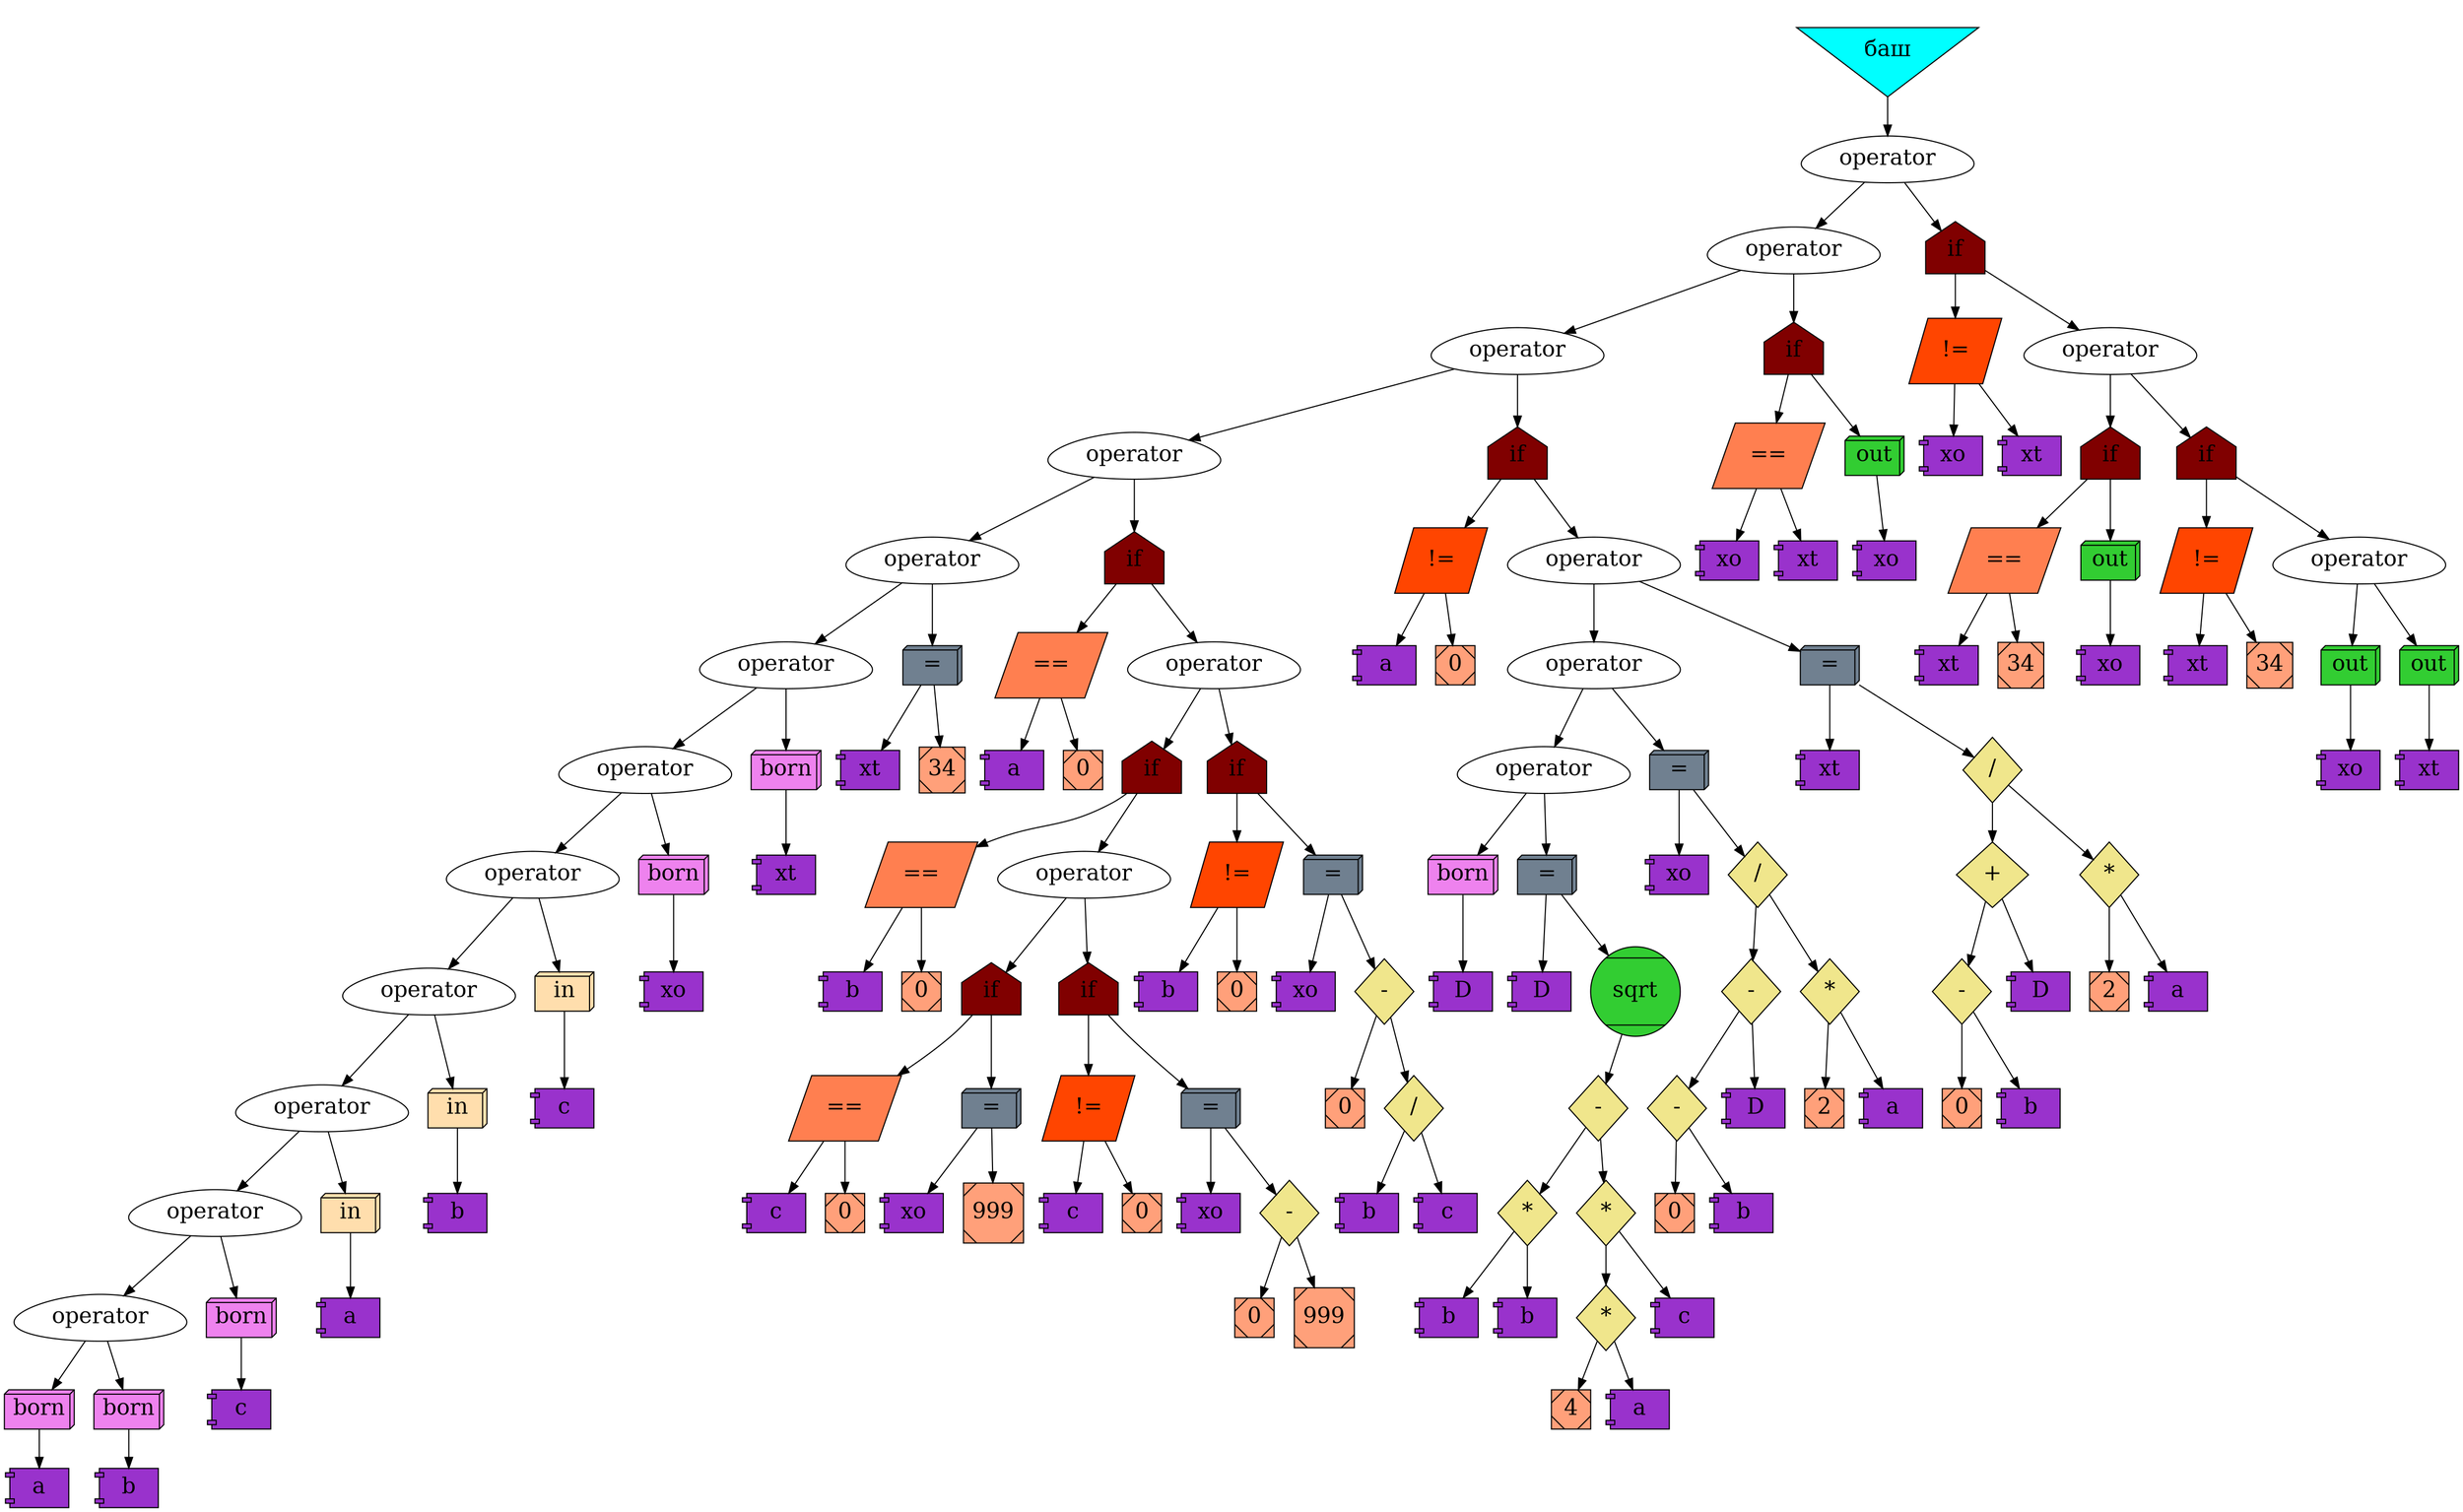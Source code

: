 digraph {
	node[color = "#000000", fontsize = 20];
	edge[color = "#000000", fontsize = 20];
		hey0[label = "баш", shape = "invtriangle", color="#000000", style="filled", fillcolor = "#00FFFF"];
		hey0->hey1;
		hey1[label = "operator", shape = "egg", color="#000000", style="filled", fillcolor = "#FFFFFF"];
		hey1->hey2;
		hey2[label = "operator", shape = "egg", color="#000000", style="filled", fillcolor = "#FFFFFF"];
		hey2->hey3;
		hey3[label = "operator", shape = "egg", color="#000000", style="filled", fillcolor = "#FFFFFF"];
		hey3->hey4;
		hey4[label = "operator", shape = "egg", color="#000000", style="filled", fillcolor = "#FFFFFF"];
		hey4->hey5;
		hey5[label = "operator", shape = "egg", color="#000000", style="filled", fillcolor = "#FFFFFF"];
		hey5->hey6;
		hey6[label = "operator", shape = "egg", color="#000000", style="filled", fillcolor = "#FFFFFF"];
		hey6->hey7;
		hey7[label = "operator", shape = "egg", color="#000000", style="filled", fillcolor = "#FFFFFF"];
		hey7->hey8;
		hey8[label = "operator", shape = "egg", color="#000000", style="filled", fillcolor = "#FFFFFF"];
		hey8->hey9;
		hey9[label = "operator", shape = "egg", color="#000000", style="filled", fillcolor = "#FFFFFF"];
		hey9->hey10;
		hey10[label = "operator", shape = "egg", color="#000000", style="filled", fillcolor = "#FFFFFF"];
		hey10->hey11;
		hey11[label = "operator", shape = "egg", color="#000000", style="filled", fillcolor = "#FFFFFF"];
		hey11->hey12;
		hey12[label = "operator", shape = "egg", color="#000000", style="filled", fillcolor = "#FFFFFF"];
		hey12->hey13;
		hey13[label = "born", shape = "box3d", color="#000000", style="filled", fillcolor = "#EE82EE"];
		hey13->hey14;
		hey14[label = "a", shape = "component", color="#000000", style="filled", fillcolor = "#9932CC"];
		hey12->hey15;
		hey15[label = "born", shape = "box3d", color="#000000", style="filled", fillcolor = "#EE82EE"];
		hey15->hey16;
		hey16[label = "b", shape = "component", color="#000000", style="filled", fillcolor = "#9932CC"];
		hey11->hey17;
		hey17[label = "born", shape = "box3d", color="#000000", style="filled", fillcolor = "#EE82EE"];
		hey17->hey18;
		hey18[label = "c", shape = "component", color="#000000", style="filled", fillcolor = "#9932CC"];
		hey10->hey19;
		hey19[label = "in", shape = "box3d", color="#000000", style="filled", fillcolor = "#FFDEAD"];
		hey19->hey20;
		hey20[label = "a", shape = "component", color="#000000", style="filled", fillcolor = "#9932CC"];
		hey9->hey21;
		hey21[label = "in", shape = "box3d", color="#000000", style="filled", fillcolor = "#FFDEAD"];
		hey21->hey22;
		hey22[label = "b", shape = "component", color="#000000", style="filled", fillcolor = "#9932CC"];
		hey8->hey23;
		hey23[label = "in", shape = "box3d", color="#000000", style="filled", fillcolor = "#FFDEAD"];
		hey23->hey24;
		hey24[label = "c", shape = "component", color="#000000", style="filled", fillcolor = "#9932CC"];
		hey7->hey25;
		hey25[label = "born", shape = "box3d", color="#000000", style="filled", fillcolor = "#EE82EE"];
		hey25->hey26;
		hey26[label = "xo", shape = "component", color="#000000", style="filled", fillcolor = "#9932CC"];
		hey6->hey27;
		hey27[label = "born", shape = "box3d", color="#000000", style="filled", fillcolor = "#EE82EE"];
		hey27->hey28;
		hey28[label = "xt", shape = "component", color="#000000", style="filled", fillcolor = "#9932CC"];
		hey5->hey29;
		hey29[label = "=", shape = "box3d", color="#000000", style="filled", fillcolor = "#708090"];
		hey29->hey30;
		hey30[label = "xt", shape = "component", color="#000000", style="filled", fillcolor = "#9932CC"];
		hey29->hey31;
		hey31[label = "34", shape = "Msquare", color="#000000", style="filled", fillcolor = "#FFA07A"];
		hey4->hey32;
		hey32[label = "if", shape = "house", color="#000000", style="filled", fillcolor = "#800000"];
		hey32->hey33;
		hey33[label = "==", shape = "parallelogram", color="#000000", style="filled", fillcolor = "#FF7F50"];
		hey33->hey34;
		hey34[label = "a", shape = "component", color="#000000", style="filled", fillcolor = "#9932CC"];
		hey33->hey35;
		hey35[label = "0", shape = "Msquare", color="#000000", style="filled", fillcolor = "#FFA07A"];
		hey32->hey36;
		hey36[label = "operator", shape = "egg", color="#000000", style="filled", fillcolor = "#FFFFFF"];
		hey36->hey37;
		hey37[label = "if", shape = "house", color="#000000", style="filled", fillcolor = "#800000"];
		hey37->hey38;
		hey38[label = "==", shape = "parallelogram", color="#000000", style="filled", fillcolor = "#FF7F50"];
		hey38->hey39;
		hey39[label = "b", shape = "component", color="#000000", style="filled", fillcolor = "#9932CC"];
		hey38->hey40;
		hey40[label = "0", shape = "Msquare", color="#000000", style="filled", fillcolor = "#FFA07A"];
		hey37->hey41;
		hey41[label = "operator", shape = "egg", color="#000000", style="filled", fillcolor = "#FFFFFF"];
		hey41->hey42;
		hey42[label = "if", shape = "house", color="#000000", style="filled", fillcolor = "#800000"];
		hey42->hey43;
		hey43[label = "==", shape = "parallelogram", color="#000000", style="filled", fillcolor = "#FF7F50"];
		hey43->hey44;
		hey44[label = "c", shape = "component", color="#000000", style="filled", fillcolor = "#9932CC"];
		hey43->hey45;
		hey45[label = "0", shape = "Msquare", color="#000000", style="filled", fillcolor = "#FFA07A"];
		hey42->hey46;
		hey46[label = "=", shape = "box3d", color="#000000", style="filled", fillcolor = "#708090"];
		hey46->hey47;
		hey47[label = "xo", shape = "component", color="#000000", style="filled", fillcolor = "#9932CC"];
		hey46->hey48;
		hey48[label = "999", shape = "Msquare", color="#000000", style="filled", fillcolor = "#FFA07A"];
		hey41->hey49;
		hey49[label = "if", shape = "house", color="#000000", style="filled", fillcolor = "#800000"];
		hey49->hey50;
		hey50[label = "!=", shape = "parallelogram", color="#000000", style="filled", fillcolor = "#FF4500"];
		hey50->hey51;
		hey51[label = "c", shape = "component", color="#000000", style="filled", fillcolor = "#9932CC"];
		hey50->hey52;
		hey52[label = "0", shape = "Msquare", color="#000000", style="filled", fillcolor = "#FFA07A"];
		hey49->hey53;
		hey53[label = "=", shape = "box3d", color="#000000", style="filled", fillcolor = "#708090"];
		hey53->hey54;
		hey54[label = "xo", shape = "component", color="#000000", style="filled", fillcolor = "#9932CC"];
		hey53->hey55;
		hey55[label = "-", shape = "diamond", color="#000000", style="filled", fillcolor = "#F0E68C"];
		hey55->hey56;
		hey56[label = "0", shape = "Msquare", color="#000000", style="filled", fillcolor = "#FFA07A"];
		hey55->hey57;
		hey57[label = "999", shape = "Msquare", color="#000000", style="filled", fillcolor = "#FFA07A"];
		hey36->hey58;
		hey58[label = "if", shape = "house", color="#000000", style="filled", fillcolor = "#800000"];
		hey58->hey59;
		hey59[label = "!=", shape = "parallelogram", color="#000000", style="filled", fillcolor = "#FF4500"];
		hey59->hey60;
		hey60[label = "b", shape = "component", color="#000000", style="filled", fillcolor = "#9932CC"];
		hey59->hey61;
		hey61[label = "0", shape = "Msquare", color="#000000", style="filled", fillcolor = "#FFA07A"];
		hey58->hey62;
		hey62[label = "=", shape = "box3d", color="#000000", style="filled", fillcolor = "#708090"];
		hey62->hey63;
		hey63[label = "xo", shape = "component", color="#000000", style="filled", fillcolor = "#9932CC"];
		hey62->hey64;
		hey64[label = "-", shape = "diamond", color="#000000", style="filled", fillcolor = "#F0E68C"];
		hey64->hey65;
		hey65[label = "0", shape = "Msquare", color="#000000", style="filled", fillcolor = "#FFA07A"];
		hey64->hey66;
		hey66[label = "/", shape = "diamond", color="#000000", style="filled", fillcolor = "#F0E68C"];
		hey66->hey67;
		hey67[label = "b", shape = "component", color="#000000", style="filled", fillcolor = "#9932CC"];
		hey66->hey68;
		hey68[label = "c", shape = "component", color="#000000", style="filled", fillcolor = "#9932CC"];
		hey3->hey69;
		hey69[label = "if", shape = "house", color="#000000", style="filled", fillcolor = "#800000"];
		hey69->hey70;
		hey70[label = "!=", shape = "parallelogram", color="#000000", style="filled", fillcolor = "#FF4500"];
		hey70->hey71;
		hey71[label = "a", shape = "component", color="#000000", style="filled", fillcolor = "#9932CC"];
		hey70->hey72;
		hey72[label = "0", shape = "Msquare", color="#000000", style="filled", fillcolor = "#FFA07A"];
		hey69->hey73;
		hey73[label = "operator", shape = "egg", color="#000000", style="filled", fillcolor = "#FFFFFF"];
		hey73->hey74;
		hey74[label = "operator", shape = "egg", color="#000000", style="filled", fillcolor = "#FFFFFF"];
		hey74->hey75;
		hey75[label = "operator", shape = "egg", color="#000000", style="filled", fillcolor = "#FFFFFF"];
		hey75->hey76;
		hey76[label = "born", shape = "box3d", color="#000000", style="filled", fillcolor = "#EE82EE"];
		hey76->hey77;
		hey77[label = "D", shape = "component", color="#000000", style="filled", fillcolor = "#9932CC"];
		hey75->hey78;
		hey78[label = "=", shape = "box3d", color="#000000", style="filled", fillcolor = "#708090"];
		hey78->hey79;
		hey79[label = "D", shape = "component", color="#000000", style="filled", fillcolor = "#9932CC"];
		hey78->hey80;
		hey80[label = "sqrt", shape = "Mcircle", color="#000000", style="filled", fillcolor = "#32CD32"];
		hey80->hey81;
		hey81[label = "-", shape = "diamond", color="#000000", style="filled", fillcolor = "#F0E68C"];
		hey81->hey82;
		hey82[label = "*", shape = "diamond", color="#000000", style="filled", fillcolor = "#F0E68C"];
		hey82->hey83;
		hey83[label = "b", shape = "component", color="#000000", style="filled", fillcolor = "#9932CC"];
		hey82->hey84;
		hey84[label = "b", shape = "component", color="#000000", style="filled", fillcolor = "#9932CC"];
		hey81->hey85;
		hey85[label = "*", shape = "diamond", color="#000000", style="filled", fillcolor = "#F0E68C"];
		hey85->hey86;
		hey86[label = "*", shape = "diamond", color="#000000", style="filled", fillcolor = "#F0E68C"];
		hey86->hey87;
		hey87[label = "4", shape = "Msquare", color="#000000", style="filled", fillcolor = "#FFA07A"];
		hey86->hey88;
		hey88[label = "a", shape = "component", color="#000000", style="filled", fillcolor = "#9932CC"];
		hey85->hey89;
		hey89[label = "c", shape = "component", color="#000000", style="filled", fillcolor = "#9932CC"];
		hey74->hey90;
		hey90[label = "=", shape = "box3d", color="#000000", style="filled", fillcolor = "#708090"];
		hey90->hey91;
		hey91[label = "xo", shape = "component", color="#000000", style="filled", fillcolor = "#9932CC"];
		hey90->hey92;
		hey92[label = "/", shape = "diamond", color="#000000", style="filled", fillcolor = "#F0E68C"];
		hey92->hey93;
		hey93[label = "-", shape = "diamond", color="#000000", style="filled", fillcolor = "#F0E68C"];
		hey93->hey94;
		hey94[label = "-", shape = "diamond", color="#000000", style="filled", fillcolor = "#F0E68C"];
		hey94->hey95;
		hey95[label = "0", shape = "Msquare", color="#000000", style="filled", fillcolor = "#FFA07A"];
		hey94->hey96;
		hey96[label = "b", shape = "component", color="#000000", style="filled", fillcolor = "#9932CC"];
		hey93->hey97;
		hey97[label = "D", shape = "component", color="#000000", style="filled", fillcolor = "#9932CC"];
		hey92->hey98;
		hey98[label = "*", shape = "diamond", color="#000000", style="filled", fillcolor = "#F0E68C"];
		hey98->hey99;
		hey99[label = "2", shape = "Msquare", color="#000000", style="filled", fillcolor = "#FFA07A"];
		hey98->hey100;
		hey100[label = "a", shape = "component", color="#000000", style="filled", fillcolor = "#9932CC"];
		hey73->hey101;
		hey101[label = "=", shape = "box3d", color="#000000", style="filled", fillcolor = "#708090"];
		hey101->hey102;
		hey102[label = "xt", shape = "component", color="#000000", style="filled", fillcolor = "#9932CC"];
		hey101->hey103;
		hey103[label = "/", shape = "diamond", color="#000000", style="filled", fillcolor = "#F0E68C"];
		hey103->hey104;
		hey104[label = "+", shape = "diamond", color="#000000", style="filled", fillcolor = "#F0E68C"];
		hey104->hey105;
		hey105[label = "-", shape = "diamond", color="#000000", style="filled", fillcolor = "#F0E68C"];
		hey105->hey106;
		hey106[label = "0", shape = "Msquare", color="#000000", style="filled", fillcolor = "#FFA07A"];
		hey105->hey107;
		hey107[label = "b", shape = "component", color="#000000", style="filled", fillcolor = "#9932CC"];
		hey104->hey108;
		hey108[label = "D", shape = "component", color="#000000", style="filled", fillcolor = "#9932CC"];
		hey103->hey109;
		hey109[label = "*", shape = "diamond", color="#000000", style="filled", fillcolor = "#F0E68C"];
		hey109->hey110;
		hey110[label = "2", shape = "Msquare", color="#000000", style="filled", fillcolor = "#FFA07A"];
		hey109->hey111;
		hey111[label = "a", shape = "component", color="#000000", style="filled", fillcolor = "#9932CC"];
		hey2->hey112;
		hey112[label = "if", shape = "house", color="#000000", style="filled", fillcolor = "#800000"];
		hey112->hey113;
		hey113[label = "==", shape = "parallelogram", color="#000000", style="filled", fillcolor = "#FF7F50"];
		hey113->hey114;
		hey114[label = "xo", shape = "component", color="#000000", style="filled", fillcolor = "#9932CC"];
		hey113->hey115;
		hey115[label = "xt", shape = "component", color="#000000", style="filled", fillcolor = "#9932CC"];
		hey112->hey116;
		hey116[label = "out", shape = "box3d", color="#000000", style="filled", fillcolor = "#32CD32"];
		hey116->hey117;
		hey117[label = "xo", shape = "component", color="#000000", style="filled", fillcolor = "#9932CC"];
		hey1->hey118;
		hey118[label = "if", shape = "house", color="#000000", style="filled", fillcolor = "#800000"];
		hey118->hey119;
		hey119[label = "!=", shape = "parallelogram", color="#000000", style="filled", fillcolor = "#FF4500"];
		hey119->hey120;
		hey120[label = "xo", shape = "component", color="#000000", style="filled", fillcolor = "#9932CC"];
		hey119->hey121;
		hey121[label = "xt", shape = "component", color="#000000", style="filled", fillcolor = "#9932CC"];
		hey118->hey122;
		hey122[label = "operator", shape = "egg", color="#000000", style="filled", fillcolor = "#FFFFFF"];
		hey122->hey123;
		hey123[label = "if", shape = "house", color="#000000", style="filled", fillcolor = "#800000"];
		hey123->hey124;
		hey124[label = "==", shape = "parallelogram", color="#000000", style="filled", fillcolor = "#FF7F50"];
		hey124->hey125;
		hey125[label = "xt", shape = "component", color="#000000", style="filled", fillcolor = "#9932CC"];
		hey124->hey126;
		hey126[label = "34", shape = "Msquare", color="#000000", style="filled", fillcolor = "#FFA07A"];
		hey123->hey127;
		hey127[label = "out", shape = "box3d", color="#000000", style="filled", fillcolor = "#32CD32"];
		hey127->hey128;
		hey128[label = "xo", shape = "component", color="#000000", style="filled", fillcolor = "#9932CC"];
		hey122->hey129;
		hey129[label = "if", shape = "house", color="#000000", style="filled", fillcolor = "#800000"];
		hey129->hey130;
		hey130[label = "!=", shape = "parallelogram", color="#000000", style="filled", fillcolor = "#FF4500"];
		hey130->hey131;
		hey131[label = "xt", shape = "component", color="#000000", style="filled", fillcolor = "#9932CC"];
		hey130->hey132;
		hey132[label = "34", shape = "Msquare", color="#000000", style="filled", fillcolor = "#FFA07A"];
		hey129->hey133;
		hey133[label = "operator", shape = "egg", color="#000000", style="filled", fillcolor = "#FFFFFF"];
		hey133->hey134;
		hey134[label = "out", shape = "box3d", color="#000000", style="filled", fillcolor = "#32CD32"];
		hey134->hey135;
		hey135[label = "xo", shape = "component", color="#000000", style="filled", fillcolor = "#9932CC"];
		hey133->hey136;
		hey136[label = "out", shape = "box3d", color="#000000", style="filled", fillcolor = "#32CD32"];
		hey136->hey137;
		hey137[label = "xt", shape = "component", color="#000000", style="filled", fillcolor = "#9932CC"];
}